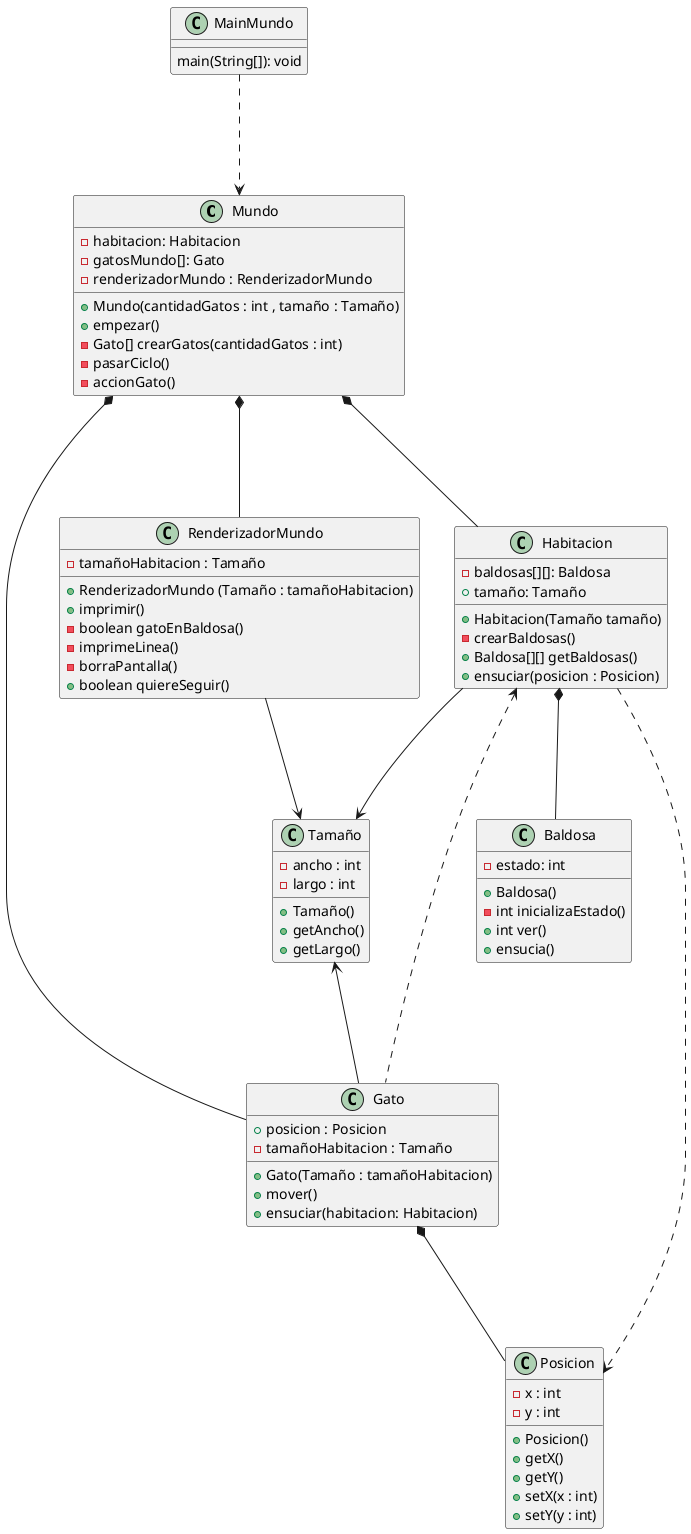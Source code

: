 @startuml diagramaClases

class Mundo{

    - habitacion: Habitacion
    - gatosMundo[]: Gato
    - renderizadorMundo : RenderizadorMundo
    + Mundo(cantidadGatos : int , tamaño : Tamaño)
    + empezar()
    -Gato[] crearGatos(cantidadGatos : int)
    -pasarCiclo()
    -accionGato()
}

class Habitacion{

    - baldosas[][]: Baldosa
    + tamaño: Tamaño
    + Habitacion(Tamaño tamaño)
    - crearBaldosas()
    + Baldosa[][] getBaldosas()
    + ensuciar(posicion : Posicion)
}

class Gato{

    + posicion : Posicion
    - tamañoHabitacion : Tamaño
    + Gato(Tamaño : tamañoHabitacion)
    + mover()
    + ensuciar(habitacion: Habitacion)

}

class Baldosa{

    - estado: int
    + Baldosa()
    - int inicializaEstado()
    + int ver()
    + ensucia()

}

class Tamaño{
    -ancho : int
    -largo : int
    +Tamaño()
    +getAncho()
    +getLargo()
} 

class Posicion{
    - x : int
    - y : int
    +Posicion()
    +getX()
    +getY()
    +setX(x : int)
    +setY(y : int)
}

class RenderizadorMundo{

    - tamañoHabitacion : Tamaño
    + RenderizadorMundo (Tamaño : tamañoHabitacion)
    + imprimir()
    -boolean gatoEnBaldosa()
    -imprimeLinea()
    -borraPantalla()
    +boolean quiereSeguir()
}

class MainMundo{

    main(String[]): void
}


MainMundo ...> Mundo

Mundo *--- Habitacion
Mundo *--- Gato
Mundo *--- RenderizadorMundo

Habitacion *--- Baldosa 
Habitacion <... Gato
Habitacion ---> Tamaño
Habitacion ...> Posicion


Tamaño <--- Gato
Gato *--- Posicion

RenderizadorMundo ---> Tamaño


@enduml